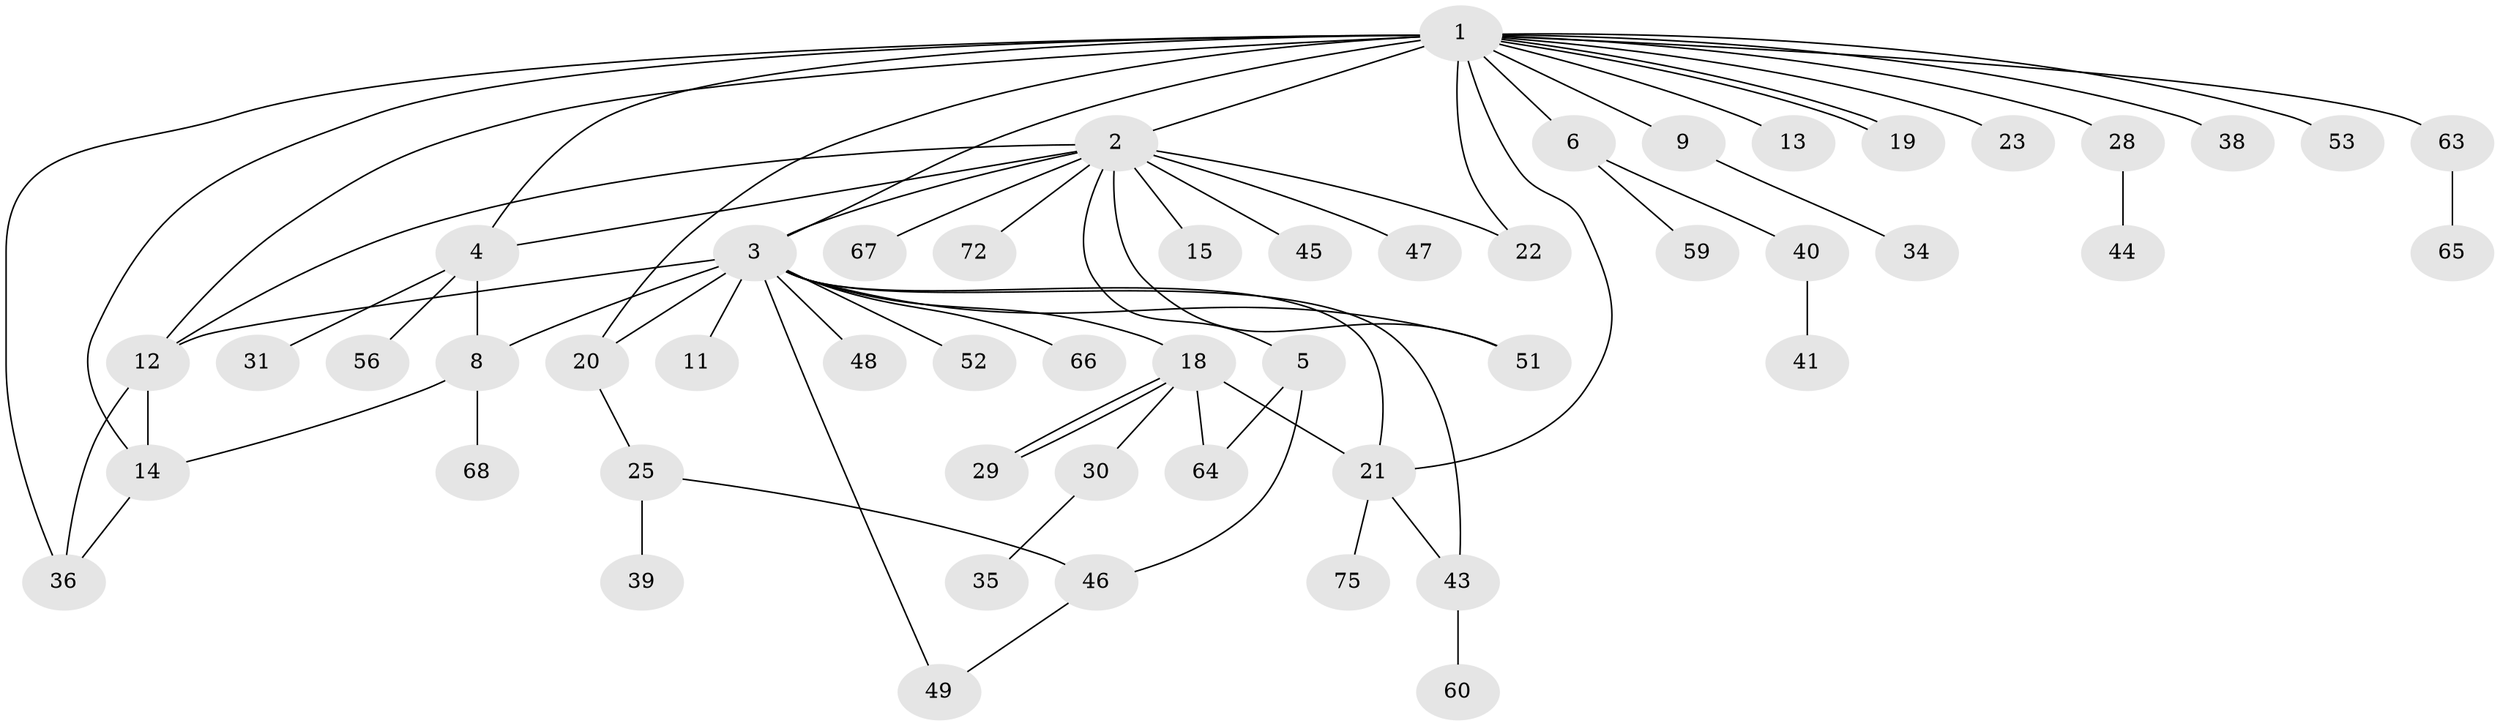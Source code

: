 // Generated by graph-tools (version 1.1) at 2025/51/02/27/25 19:51:54]
// undirected, 52 vertices, 71 edges
graph export_dot {
graph [start="1"]
  node [color=gray90,style=filled];
  1 [super="+33"];
  2 [super="+10"];
  3 [super="+16"];
  4 [super="+24"];
  5 [super="+7"];
  6 [super="+55"];
  8 [super="+17"];
  9 [super="+27"];
  11 [super="+70"];
  12 [super="+50"];
  13;
  14 [super="+62"];
  15;
  18 [super="+32"];
  19 [super="+71"];
  20 [super="+42"];
  21 [super="+26"];
  22 [super="+74"];
  23;
  25 [super="+61"];
  28;
  29 [super="+37"];
  30 [super="+57"];
  31;
  34;
  35;
  36 [super="+76"];
  38;
  39;
  40 [super="+54"];
  41;
  43 [super="+69"];
  44 [super="+58"];
  45;
  46 [super="+73"];
  47;
  48;
  49;
  51;
  52;
  53;
  56;
  59;
  60;
  63;
  64;
  65;
  66;
  67;
  68;
  72;
  75;
  1 -- 2 [weight=2];
  1 -- 3;
  1 -- 4;
  1 -- 6;
  1 -- 9;
  1 -- 12 [weight=2];
  1 -- 13;
  1 -- 14;
  1 -- 19;
  1 -- 19;
  1 -- 21;
  1 -- 22 [weight=2];
  1 -- 23;
  1 -- 28;
  1 -- 36;
  1 -- 38;
  1 -- 53;
  1 -- 63;
  1 -- 20;
  2 -- 5;
  2 -- 15;
  2 -- 22;
  2 -- 67;
  2 -- 4;
  2 -- 72;
  2 -- 12;
  2 -- 45;
  2 -- 47;
  2 -- 51;
  2 -- 3;
  3 -- 11;
  3 -- 12;
  3 -- 18 [weight=2];
  3 -- 20;
  3 -- 43;
  3 -- 49;
  3 -- 52;
  3 -- 66;
  3 -- 21 [weight=2];
  3 -- 48;
  3 -- 51;
  3 -- 8;
  4 -- 8;
  4 -- 31;
  4 -- 56;
  5 -- 46;
  5 -- 64;
  6 -- 40;
  6 -- 59;
  8 -- 14;
  8 -- 68;
  9 -- 34;
  12 -- 14;
  12 -- 36;
  14 -- 36;
  18 -- 29;
  18 -- 29;
  18 -- 30;
  18 -- 64;
  18 -- 21;
  20 -- 25;
  21 -- 43;
  21 -- 75;
  25 -- 39;
  25 -- 46;
  28 -- 44;
  30 -- 35;
  40 -- 41;
  43 -- 60;
  46 -- 49;
  63 -- 65;
}
